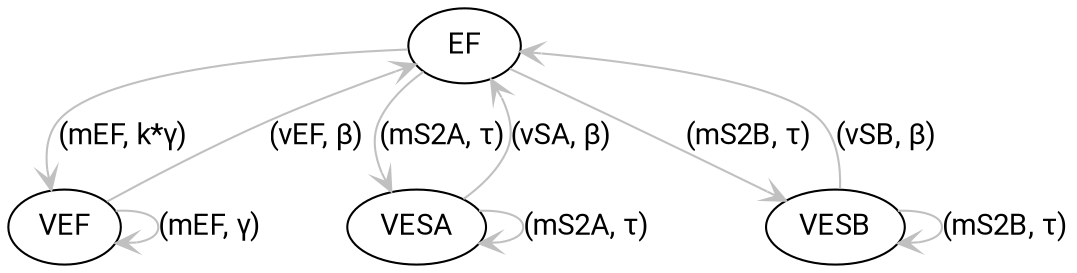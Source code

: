 digraph {
    node [shape = ellipse; fontname = Roboto;];
    edge [fontname = Roboto; arrowhead = vee; color=gray;];

    
    EF -> VEF [label = "(mEF, k*&gamma;)";];
    EF -> VESA [label = "(mS2A, &tau;)";];
    EF -> VESB [label = "(mS2B, &tau;)";];

    VEF -> EF [label = "(vEF, &beta;)";];
    VEF -> VEF [label = "(mEF, &gamma;)";];

    VESA -> EF [label = "(vSA, &beta;)";];
    VESA -> VESA [label = "(mS2A, &tau;)";];

    VESB -> EF [label = "(vSB, &beta;)";];
    VESB -> VESB [label = "(mS2B, &tau;)";];
}
